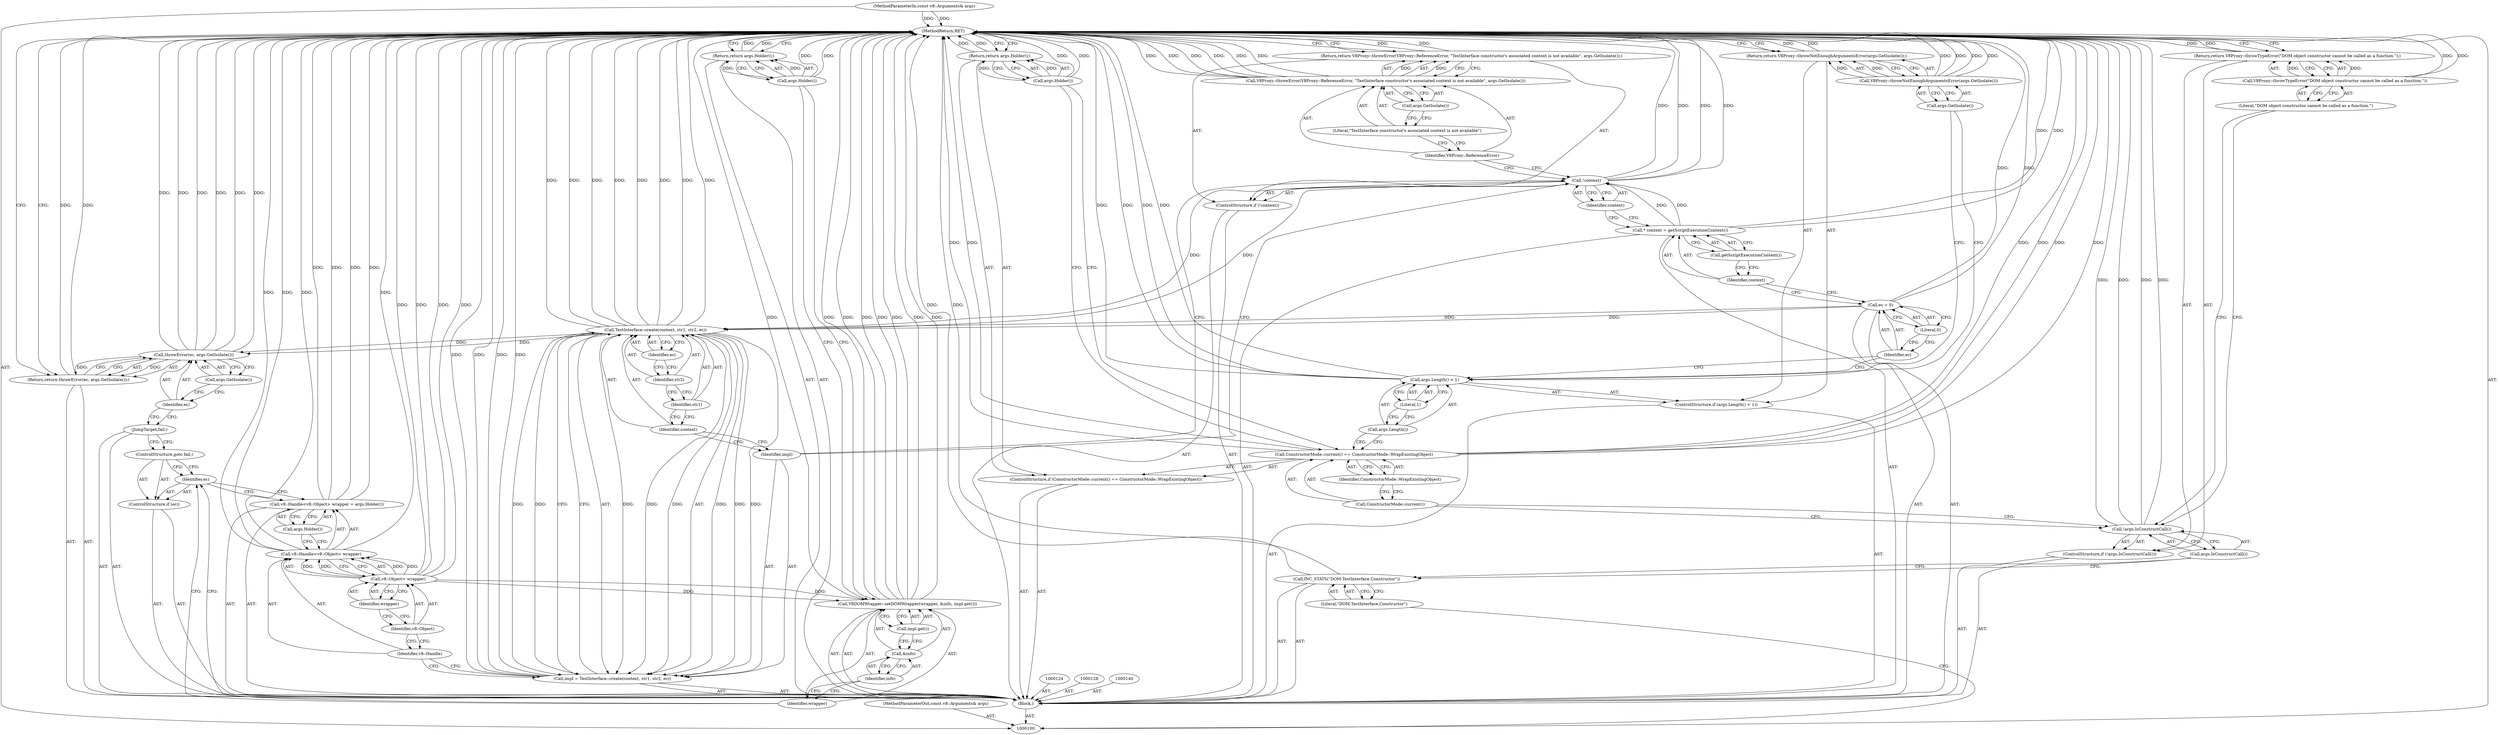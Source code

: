 digraph "0_Chrome_e9372a1bfd3588a80fcf49aa07321f0971dd6091_6" {
"1000170" [label="(MethodReturn,RET)"];
"1000101" [label="(MethodParameterIn,const v8::Arguments& args)"];
"1000265" [label="(MethodParameterOut,const v8::Arguments& args)"];
"1000120" [label="(Literal,1)"];
"1000117" [label="(ControlStructure,if (args.Length() < 1))"];
"1000118" [label="(Call,args.Length() < 1)"];
"1000119" [label="(Call,args.Length())"];
"1000122" [label="(Call,V8Proxy::throwNotEnoughArgumentsError(args.GetIsolate()))"];
"1000123" [label="(Call,args.GetIsolate())"];
"1000121" [label="(Return,return V8Proxy::throwNotEnoughArgumentsError(args.GetIsolate());)"];
"1000125" [label="(Call,ec = 0)"];
"1000126" [label="(Identifier,ec)"];
"1000127" [label="(Literal,0)"];
"1000129" [label="(Call,* context = getScriptExecutionContext())"];
"1000130" [label="(Identifier,context)"];
"1000131" [label="(Call,getScriptExecutionContext())"];
"1000132" [label="(ControlStructure,if (!context))"];
"1000133" [label="(Call,!context)"];
"1000134" [label="(Identifier,context)"];
"1000139" [label="(Call,args.GetIsolate())"];
"1000136" [label="(Call,V8Proxy::throwError(V8Proxy::ReferenceError, \"TestInterface constructor's associated context is not available\", args.GetIsolate()))"];
"1000137" [label="(Identifier,V8Proxy::ReferenceError)"];
"1000138" [label="(Literal,\"TestInterface constructor's associated context is not available\")"];
"1000135" [label="(Return,return V8Proxy::throwError(V8Proxy::ReferenceError, \"TestInterface constructor's associated context is not available\", args.GetIsolate());)"];
"1000102" [label="(Block,)"];
"1000141" [label="(Call,impl = TestInterface::create(context, str1, str2, ec))"];
"1000142" [label="(Identifier,impl)"];
"1000143" [label="(Call,TestInterface::create(context, str1, str2, ec))"];
"1000144" [label="(Identifier,context)"];
"1000145" [label="(Identifier,str1)"];
"1000146" [label="(Identifier,str2)"];
"1000147" [label="(Identifier,ec)"];
"1000151" [label="(Call,v8::Object> wrapper)"];
"1000152" [label="(Identifier,v8::Object)"];
"1000153" [label="(Identifier,wrapper)"];
"1000154" [label="(Call,args.Holder())"];
"1000148" [label="(Call,v8::Handle<v8::Object> wrapper = args.Holder())"];
"1000149" [label="(Call,v8::Handle<v8::Object> wrapper)"];
"1000150" [label="(Identifier,v8::Handle)"];
"1000155" [label="(ControlStructure,if (ec))"];
"1000156" [label="(Identifier,ec)"];
"1000157" [label="(ControlStructure,goto fail;)"];
"1000159" [label="(Identifier,wrapper)"];
"1000158" [label="(Call,V8DOMWrapper::setDOMWrapper(wrapper, &info, impl.get()))"];
"1000160" [label="(Call,&info)"];
"1000161" [label="(Identifier,info)"];
"1000162" [label="(Call,impl.get())"];
"1000164" [label="(Call,args.Holder())"];
"1000163" [label="(Return,return args.Holder();)"];
"1000165" [label="(JumpTarget,fail:)"];
"1000104" [label="(Literal,\"DOM.TestInterface.Constructor\")"];
"1000103" [label="(Call,INC_STATS(\"DOM.TestInterface.Constructor\"))"];
"1000167" [label="(Call,throwError(ec, args.GetIsolate()))"];
"1000168" [label="(Identifier,ec)"];
"1000169" [label="(Call,args.GetIsolate())"];
"1000166" [label="(Return,return throwError(ec, args.GetIsolate());)"];
"1000105" [label="(ControlStructure,if (!args.IsConstructCall()))"];
"1000106" [label="(Call,!args.IsConstructCall())"];
"1000107" [label="(Call,args.IsConstructCall())"];
"1000109" [label="(Call,V8Proxy::throwTypeError(\"DOM object constructor cannot be called as a function.\"))"];
"1000110" [label="(Literal,\"DOM object constructor cannot be called as a function.\")"];
"1000108" [label="(Return,return V8Proxy::throwTypeError(\"DOM object constructor cannot be called as a function.\");)"];
"1000114" [label="(Identifier,ConstructorMode::WrapExistingObject)"];
"1000111" [label="(ControlStructure,if (ConstructorMode::current() == ConstructorMode::WrapExistingObject))"];
"1000112" [label="(Call,ConstructorMode::current() == ConstructorMode::WrapExistingObject)"];
"1000113" [label="(Call,ConstructorMode::current())"];
"1000116" [label="(Call,args.Holder())"];
"1000115" [label="(Return,return args.Holder();)"];
"1000170" -> "1000100"  [label="AST: "];
"1000170" -> "1000108"  [label="CFG: "];
"1000170" -> "1000115"  [label="CFG: "];
"1000170" -> "1000121"  [label="CFG: "];
"1000170" -> "1000135"  [label="CFG: "];
"1000170" -> "1000163"  [label="CFG: "];
"1000170" -> "1000166"  [label="CFG: "];
"1000121" -> "1000170"  [label="DDG: "];
"1000108" -> "1000170"  [label="DDG: "];
"1000158" -> "1000170"  [label="DDG: "];
"1000158" -> "1000170"  [label="DDG: "];
"1000158" -> "1000170"  [label="DDG: "];
"1000158" -> "1000170"  [label="DDG: "];
"1000141" -> "1000170"  [label="DDG: "];
"1000141" -> "1000170"  [label="DDG: "];
"1000167" -> "1000170"  [label="DDG: "];
"1000167" -> "1000170"  [label="DDG: "];
"1000167" -> "1000170"  [label="DDG: "];
"1000151" -> "1000170"  [label="DDG: "];
"1000151" -> "1000170"  [label="DDG: "];
"1000118" -> "1000170"  [label="DDG: "];
"1000118" -> "1000170"  [label="DDG: "];
"1000148" -> "1000170"  [label="DDG: "];
"1000148" -> "1000170"  [label="DDG: "];
"1000149" -> "1000170"  [label="DDG: "];
"1000149" -> "1000170"  [label="DDG: "];
"1000129" -> "1000170"  [label="DDG: "];
"1000164" -> "1000170"  [label="DDG: "];
"1000125" -> "1000170"  [label="DDG: "];
"1000106" -> "1000170"  [label="DDG: "];
"1000106" -> "1000170"  [label="DDG: "];
"1000112" -> "1000170"  [label="DDG: "];
"1000112" -> "1000170"  [label="DDG: "];
"1000112" -> "1000170"  [label="DDG: "];
"1000122" -> "1000170"  [label="DDG: "];
"1000122" -> "1000170"  [label="DDG: "];
"1000136" -> "1000170"  [label="DDG: "];
"1000136" -> "1000170"  [label="DDG: "];
"1000136" -> "1000170"  [label="DDG: "];
"1000143" -> "1000170"  [label="DDG: "];
"1000143" -> "1000170"  [label="DDG: "];
"1000143" -> "1000170"  [label="DDG: "];
"1000143" -> "1000170"  [label="DDG: "];
"1000133" -> "1000170"  [label="DDG: "];
"1000133" -> "1000170"  [label="DDG: "];
"1000103" -> "1000170"  [label="DDG: "];
"1000101" -> "1000170"  [label="DDG: "];
"1000116" -> "1000170"  [label="DDG: "];
"1000109" -> "1000170"  [label="DDG: "];
"1000166" -> "1000170"  [label="DDG: "];
"1000163" -> "1000170"  [label="DDG: "];
"1000115" -> "1000170"  [label="DDG: "];
"1000135" -> "1000170"  [label="DDG: "];
"1000101" -> "1000100"  [label="AST: "];
"1000101" -> "1000170"  [label="DDG: "];
"1000265" -> "1000100"  [label="AST: "];
"1000120" -> "1000118"  [label="AST: "];
"1000120" -> "1000119"  [label="CFG: "];
"1000118" -> "1000120"  [label="CFG: "];
"1000117" -> "1000102"  [label="AST: "];
"1000118" -> "1000117"  [label="AST: "];
"1000121" -> "1000117"  [label="AST: "];
"1000118" -> "1000117"  [label="AST: "];
"1000118" -> "1000120"  [label="CFG: "];
"1000119" -> "1000118"  [label="AST: "];
"1000120" -> "1000118"  [label="AST: "];
"1000123" -> "1000118"  [label="CFG: "];
"1000126" -> "1000118"  [label="CFG: "];
"1000118" -> "1000170"  [label="DDG: "];
"1000118" -> "1000170"  [label="DDG: "];
"1000119" -> "1000118"  [label="AST: "];
"1000119" -> "1000112"  [label="CFG: "];
"1000120" -> "1000119"  [label="CFG: "];
"1000122" -> "1000121"  [label="AST: "];
"1000122" -> "1000123"  [label="CFG: "];
"1000123" -> "1000122"  [label="AST: "];
"1000121" -> "1000122"  [label="CFG: "];
"1000122" -> "1000170"  [label="DDG: "];
"1000122" -> "1000170"  [label="DDG: "];
"1000122" -> "1000121"  [label="DDG: "];
"1000123" -> "1000122"  [label="AST: "];
"1000123" -> "1000118"  [label="CFG: "];
"1000122" -> "1000123"  [label="CFG: "];
"1000121" -> "1000117"  [label="AST: "];
"1000121" -> "1000122"  [label="CFG: "];
"1000122" -> "1000121"  [label="AST: "];
"1000170" -> "1000121"  [label="CFG: "];
"1000121" -> "1000170"  [label="DDG: "];
"1000122" -> "1000121"  [label="DDG: "];
"1000125" -> "1000102"  [label="AST: "];
"1000125" -> "1000127"  [label="CFG: "];
"1000126" -> "1000125"  [label="AST: "];
"1000127" -> "1000125"  [label="AST: "];
"1000130" -> "1000125"  [label="CFG: "];
"1000125" -> "1000170"  [label="DDG: "];
"1000125" -> "1000143"  [label="DDG: "];
"1000126" -> "1000125"  [label="AST: "];
"1000126" -> "1000118"  [label="CFG: "];
"1000127" -> "1000126"  [label="CFG: "];
"1000127" -> "1000125"  [label="AST: "];
"1000127" -> "1000126"  [label="CFG: "];
"1000125" -> "1000127"  [label="CFG: "];
"1000129" -> "1000102"  [label="AST: "];
"1000129" -> "1000131"  [label="CFG: "];
"1000130" -> "1000129"  [label="AST: "];
"1000131" -> "1000129"  [label="AST: "];
"1000134" -> "1000129"  [label="CFG: "];
"1000129" -> "1000170"  [label="DDG: "];
"1000129" -> "1000133"  [label="DDG: "];
"1000130" -> "1000129"  [label="AST: "];
"1000130" -> "1000125"  [label="CFG: "];
"1000131" -> "1000130"  [label="CFG: "];
"1000131" -> "1000129"  [label="AST: "];
"1000131" -> "1000130"  [label="CFG: "];
"1000129" -> "1000131"  [label="CFG: "];
"1000132" -> "1000102"  [label="AST: "];
"1000133" -> "1000132"  [label="AST: "];
"1000135" -> "1000132"  [label="AST: "];
"1000133" -> "1000132"  [label="AST: "];
"1000133" -> "1000134"  [label="CFG: "];
"1000134" -> "1000133"  [label="AST: "];
"1000137" -> "1000133"  [label="CFG: "];
"1000142" -> "1000133"  [label="CFG: "];
"1000133" -> "1000170"  [label="DDG: "];
"1000133" -> "1000170"  [label="DDG: "];
"1000129" -> "1000133"  [label="DDG: "];
"1000133" -> "1000143"  [label="DDG: "];
"1000134" -> "1000133"  [label="AST: "];
"1000134" -> "1000129"  [label="CFG: "];
"1000133" -> "1000134"  [label="CFG: "];
"1000139" -> "1000136"  [label="AST: "];
"1000139" -> "1000138"  [label="CFG: "];
"1000136" -> "1000139"  [label="CFG: "];
"1000136" -> "1000135"  [label="AST: "];
"1000136" -> "1000139"  [label="CFG: "];
"1000137" -> "1000136"  [label="AST: "];
"1000138" -> "1000136"  [label="AST: "];
"1000139" -> "1000136"  [label="AST: "];
"1000135" -> "1000136"  [label="CFG: "];
"1000136" -> "1000170"  [label="DDG: "];
"1000136" -> "1000170"  [label="DDG: "];
"1000136" -> "1000170"  [label="DDG: "];
"1000136" -> "1000135"  [label="DDG: "];
"1000137" -> "1000136"  [label="AST: "];
"1000137" -> "1000133"  [label="CFG: "];
"1000138" -> "1000137"  [label="CFG: "];
"1000138" -> "1000136"  [label="AST: "];
"1000138" -> "1000137"  [label="CFG: "];
"1000139" -> "1000138"  [label="CFG: "];
"1000135" -> "1000132"  [label="AST: "];
"1000135" -> "1000136"  [label="CFG: "];
"1000136" -> "1000135"  [label="AST: "];
"1000170" -> "1000135"  [label="CFG: "];
"1000135" -> "1000170"  [label="DDG: "];
"1000136" -> "1000135"  [label="DDG: "];
"1000102" -> "1000100"  [label="AST: "];
"1000103" -> "1000102"  [label="AST: "];
"1000105" -> "1000102"  [label="AST: "];
"1000111" -> "1000102"  [label="AST: "];
"1000117" -> "1000102"  [label="AST: "];
"1000124" -> "1000102"  [label="AST: "];
"1000125" -> "1000102"  [label="AST: "];
"1000128" -> "1000102"  [label="AST: "];
"1000129" -> "1000102"  [label="AST: "];
"1000132" -> "1000102"  [label="AST: "];
"1000140" -> "1000102"  [label="AST: "];
"1000141" -> "1000102"  [label="AST: "];
"1000148" -> "1000102"  [label="AST: "];
"1000155" -> "1000102"  [label="AST: "];
"1000158" -> "1000102"  [label="AST: "];
"1000163" -> "1000102"  [label="AST: "];
"1000165" -> "1000102"  [label="AST: "];
"1000166" -> "1000102"  [label="AST: "];
"1000141" -> "1000102"  [label="AST: "];
"1000141" -> "1000143"  [label="CFG: "];
"1000142" -> "1000141"  [label="AST: "];
"1000143" -> "1000141"  [label="AST: "];
"1000150" -> "1000141"  [label="CFG: "];
"1000141" -> "1000170"  [label="DDG: "];
"1000141" -> "1000170"  [label="DDG: "];
"1000143" -> "1000141"  [label="DDG: "];
"1000143" -> "1000141"  [label="DDG: "];
"1000143" -> "1000141"  [label="DDG: "];
"1000143" -> "1000141"  [label="DDG: "];
"1000142" -> "1000141"  [label="AST: "];
"1000142" -> "1000133"  [label="CFG: "];
"1000144" -> "1000142"  [label="CFG: "];
"1000143" -> "1000141"  [label="AST: "];
"1000143" -> "1000147"  [label="CFG: "];
"1000144" -> "1000143"  [label="AST: "];
"1000145" -> "1000143"  [label="AST: "];
"1000146" -> "1000143"  [label="AST: "];
"1000147" -> "1000143"  [label="AST: "];
"1000141" -> "1000143"  [label="CFG: "];
"1000143" -> "1000170"  [label="DDG: "];
"1000143" -> "1000170"  [label="DDG: "];
"1000143" -> "1000170"  [label="DDG: "];
"1000143" -> "1000170"  [label="DDG: "];
"1000143" -> "1000141"  [label="DDG: "];
"1000143" -> "1000141"  [label="DDG: "];
"1000143" -> "1000141"  [label="DDG: "];
"1000143" -> "1000141"  [label="DDG: "];
"1000133" -> "1000143"  [label="DDG: "];
"1000125" -> "1000143"  [label="DDG: "];
"1000143" -> "1000167"  [label="DDG: "];
"1000144" -> "1000143"  [label="AST: "];
"1000144" -> "1000142"  [label="CFG: "];
"1000145" -> "1000144"  [label="CFG: "];
"1000145" -> "1000143"  [label="AST: "];
"1000145" -> "1000144"  [label="CFG: "];
"1000146" -> "1000145"  [label="CFG: "];
"1000146" -> "1000143"  [label="AST: "];
"1000146" -> "1000145"  [label="CFG: "];
"1000147" -> "1000146"  [label="CFG: "];
"1000147" -> "1000143"  [label="AST: "];
"1000147" -> "1000146"  [label="CFG: "];
"1000143" -> "1000147"  [label="CFG: "];
"1000151" -> "1000149"  [label="AST: "];
"1000151" -> "1000153"  [label="CFG: "];
"1000152" -> "1000151"  [label="AST: "];
"1000153" -> "1000151"  [label="AST: "];
"1000149" -> "1000151"  [label="CFG: "];
"1000151" -> "1000170"  [label="DDG: "];
"1000151" -> "1000170"  [label="DDG: "];
"1000151" -> "1000149"  [label="DDG: "];
"1000151" -> "1000149"  [label="DDG: "];
"1000151" -> "1000158"  [label="DDG: "];
"1000152" -> "1000151"  [label="AST: "];
"1000152" -> "1000150"  [label="CFG: "];
"1000153" -> "1000152"  [label="CFG: "];
"1000153" -> "1000151"  [label="AST: "];
"1000153" -> "1000152"  [label="CFG: "];
"1000151" -> "1000153"  [label="CFG: "];
"1000154" -> "1000148"  [label="AST: "];
"1000154" -> "1000149"  [label="CFG: "];
"1000148" -> "1000154"  [label="CFG: "];
"1000148" -> "1000102"  [label="AST: "];
"1000148" -> "1000154"  [label="CFG: "];
"1000149" -> "1000148"  [label="AST: "];
"1000154" -> "1000148"  [label="AST: "];
"1000156" -> "1000148"  [label="CFG: "];
"1000148" -> "1000170"  [label="DDG: "];
"1000148" -> "1000170"  [label="DDG: "];
"1000149" -> "1000148"  [label="AST: "];
"1000149" -> "1000151"  [label="CFG: "];
"1000150" -> "1000149"  [label="AST: "];
"1000151" -> "1000149"  [label="AST: "];
"1000154" -> "1000149"  [label="CFG: "];
"1000149" -> "1000170"  [label="DDG: "];
"1000149" -> "1000170"  [label="DDG: "];
"1000151" -> "1000149"  [label="DDG: "];
"1000151" -> "1000149"  [label="DDG: "];
"1000150" -> "1000149"  [label="AST: "];
"1000150" -> "1000141"  [label="CFG: "];
"1000152" -> "1000150"  [label="CFG: "];
"1000155" -> "1000102"  [label="AST: "];
"1000156" -> "1000155"  [label="AST: "];
"1000157" -> "1000155"  [label="AST: "];
"1000156" -> "1000155"  [label="AST: "];
"1000156" -> "1000148"  [label="CFG: "];
"1000157" -> "1000156"  [label="CFG: "];
"1000159" -> "1000156"  [label="CFG: "];
"1000157" -> "1000155"  [label="AST: "];
"1000157" -> "1000156"  [label="CFG: "];
"1000165" -> "1000157"  [label="CFG: "];
"1000159" -> "1000158"  [label="AST: "];
"1000159" -> "1000156"  [label="CFG: "];
"1000161" -> "1000159"  [label="CFG: "];
"1000158" -> "1000102"  [label="AST: "];
"1000158" -> "1000162"  [label="CFG: "];
"1000159" -> "1000158"  [label="AST: "];
"1000160" -> "1000158"  [label="AST: "];
"1000162" -> "1000158"  [label="AST: "];
"1000164" -> "1000158"  [label="CFG: "];
"1000158" -> "1000170"  [label="DDG: "];
"1000158" -> "1000170"  [label="DDG: "];
"1000158" -> "1000170"  [label="DDG: "];
"1000158" -> "1000170"  [label="DDG: "];
"1000151" -> "1000158"  [label="DDG: "];
"1000160" -> "1000158"  [label="AST: "];
"1000160" -> "1000161"  [label="CFG: "];
"1000161" -> "1000160"  [label="AST: "];
"1000162" -> "1000160"  [label="CFG: "];
"1000161" -> "1000160"  [label="AST: "];
"1000161" -> "1000159"  [label="CFG: "];
"1000160" -> "1000161"  [label="CFG: "];
"1000162" -> "1000158"  [label="AST: "];
"1000162" -> "1000160"  [label="CFG: "];
"1000158" -> "1000162"  [label="CFG: "];
"1000164" -> "1000163"  [label="AST: "];
"1000164" -> "1000158"  [label="CFG: "];
"1000163" -> "1000164"  [label="CFG: "];
"1000164" -> "1000170"  [label="DDG: "];
"1000164" -> "1000163"  [label="DDG: "];
"1000163" -> "1000102"  [label="AST: "];
"1000163" -> "1000164"  [label="CFG: "];
"1000164" -> "1000163"  [label="AST: "];
"1000170" -> "1000163"  [label="CFG: "];
"1000163" -> "1000170"  [label="DDG: "];
"1000164" -> "1000163"  [label="DDG: "];
"1000165" -> "1000102"  [label="AST: "];
"1000165" -> "1000157"  [label="CFG: "];
"1000168" -> "1000165"  [label="CFG: "];
"1000104" -> "1000103"  [label="AST: "];
"1000104" -> "1000100"  [label="CFG: "];
"1000103" -> "1000104"  [label="CFG: "];
"1000103" -> "1000102"  [label="AST: "];
"1000103" -> "1000104"  [label="CFG: "];
"1000104" -> "1000103"  [label="AST: "];
"1000107" -> "1000103"  [label="CFG: "];
"1000103" -> "1000170"  [label="DDG: "];
"1000167" -> "1000166"  [label="AST: "];
"1000167" -> "1000169"  [label="CFG: "];
"1000168" -> "1000167"  [label="AST: "];
"1000169" -> "1000167"  [label="AST: "];
"1000166" -> "1000167"  [label="CFG: "];
"1000167" -> "1000170"  [label="DDG: "];
"1000167" -> "1000170"  [label="DDG: "];
"1000167" -> "1000170"  [label="DDG: "];
"1000167" -> "1000166"  [label="DDG: "];
"1000143" -> "1000167"  [label="DDG: "];
"1000168" -> "1000167"  [label="AST: "];
"1000168" -> "1000165"  [label="CFG: "];
"1000169" -> "1000168"  [label="CFG: "];
"1000169" -> "1000167"  [label="AST: "];
"1000169" -> "1000168"  [label="CFG: "];
"1000167" -> "1000169"  [label="CFG: "];
"1000166" -> "1000102"  [label="AST: "];
"1000166" -> "1000167"  [label="CFG: "];
"1000167" -> "1000166"  [label="AST: "];
"1000170" -> "1000166"  [label="CFG: "];
"1000166" -> "1000170"  [label="DDG: "];
"1000167" -> "1000166"  [label="DDG: "];
"1000105" -> "1000102"  [label="AST: "];
"1000106" -> "1000105"  [label="AST: "];
"1000108" -> "1000105"  [label="AST: "];
"1000106" -> "1000105"  [label="AST: "];
"1000106" -> "1000107"  [label="CFG: "];
"1000107" -> "1000106"  [label="AST: "];
"1000110" -> "1000106"  [label="CFG: "];
"1000113" -> "1000106"  [label="CFG: "];
"1000106" -> "1000170"  [label="DDG: "];
"1000106" -> "1000170"  [label="DDG: "];
"1000107" -> "1000106"  [label="AST: "];
"1000107" -> "1000103"  [label="CFG: "];
"1000106" -> "1000107"  [label="CFG: "];
"1000109" -> "1000108"  [label="AST: "];
"1000109" -> "1000110"  [label="CFG: "];
"1000110" -> "1000109"  [label="AST: "];
"1000108" -> "1000109"  [label="CFG: "];
"1000109" -> "1000170"  [label="DDG: "];
"1000109" -> "1000108"  [label="DDG: "];
"1000110" -> "1000109"  [label="AST: "];
"1000110" -> "1000106"  [label="CFG: "];
"1000109" -> "1000110"  [label="CFG: "];
"1000108" -> "1000105"  [label="AST: "];
"1000108" -> "1000109"  [label="CFG: "];
"1000109" -> "1000108"  [label="AST: "];
"1000170" -> "1000108"  [label="CFG: "];
"1000108" -> "1000170"  [label="DDG: "];
"1000109" -> "1000108"  [label="DDG: "];
"1000114" -> "1000112"  [label="AST: "];
"1000114" -> "1000113"  [label="CFG: "];
"1000112" -> "1000114"  [label="CFG: "];
"1000111" -> "1000102"  [label="AST: "];
"1000112" -> "1000111"  [label="AST: "];
"1000115" -> "1000111"  [label="AST: "];
"1000112" -> "1000111"  [label="AST: "];
"1000112" -> "1000114"  [label="CFG: "];
"1000113" -> "1000112"  [label="AST: "];
"1000114" -> "1000112"  [label="AST: "];
"1000116" -> "1000112"  [label="CFG: "];
"1000119" -> "1000112"  [label="CFG: "];
"1000112" -> "1000170"  [label="DDG: "];
"1000112" -> "1000170"  [label="DDG: "];
"1000112" -> "1000170"  [label="DDG: "];
"1000113" -> "1000112"  [label="AST: "];
"1000113" -> "1000106"  [label="CFG: "];
"1000114" -> "1000113"  [label="CFG: "];
"1000116" -> "1000115"  [label="AST: "];
"1000116" -> "1000112"  [label="CFG: "];
"1000115" -> "1000116"  [label="CFG: "];
"1000116" -> "1000170"  [label="DDG: "];
"1000116" -> "1000115"  [label="DDG: "];
"1000115" -> "1000111"  [label="AST: "];
"1000115" -> "1000116"  [label="CFG: "];
"1000116" -> "1000115"  [label="AST: "];
"1000170" -> "1000115"  [label="CFG: "];
"1000115" -> "1000170"  [label="DDG: "];
"1000116" -> "1000115"  [label="DDG: "];
}

